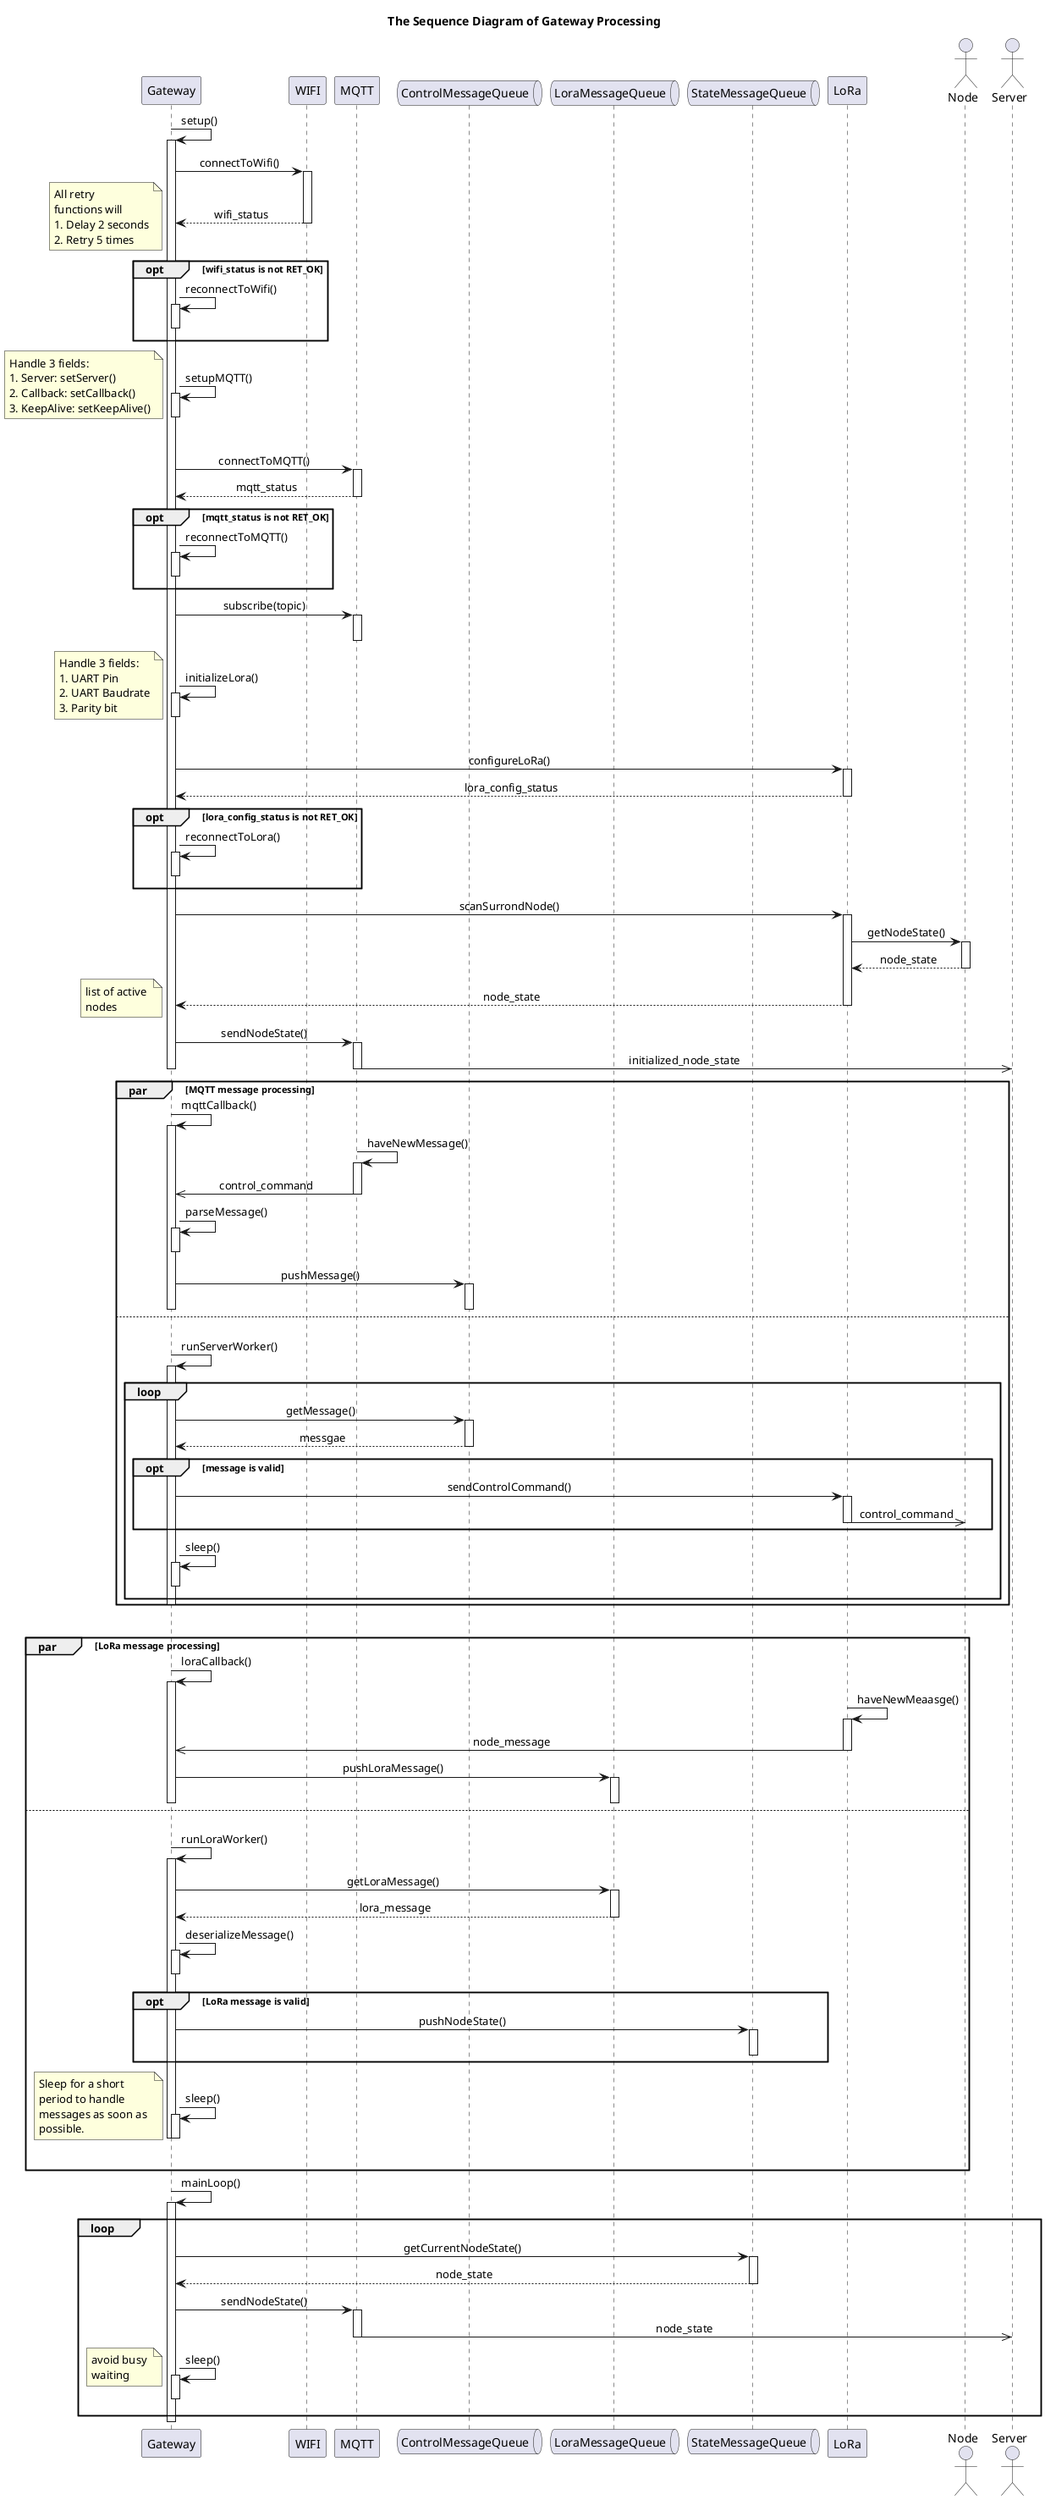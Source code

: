 @startuml gateway_processing
title The Sequence Diagram of Gateway Processing
skinparam sequenceMessageAlign center

participant Gateway         order 1
participant WIFI            order 2
participant MQTT            order 3
queue ControlMessageQueue order 4
queue LoraMessageQueue    order 4
queue StateMessageQueue   order 4
participant LoRa            order 5

actor Node                  order 6
actor Server                order 7

Gateway -> Gateway: setup()
activate Gateway
    Gateway -> WIFI ++: connectToWifi()
    return wifi_status

    note left
        All retry 
        functions will 
        1. Delay 2 seconds
        2. Retry 5 times 
    end note

    opt wifi_status is not RET_OK
        Gateway -> Gateway ++: reconnectToWifi()
        deactivate Gateway
    end

    Gateway -> Gateway ++: setupMQTT()
    note left
        Handle 3 fields:
        1. Server: setServer()
        2. Callback: setCallback()
        3. KeepAlive: setKeepAlive()
    end note
    deactivate Gateway

    Gateway -> MQTT ++: connectToMQTT()
    return mqtt_status

    opt mqtt_status is not RET_OK
        Gateway -> Gateway ++: reconnectToMQTT()
        deactivate Gateway
    end

    Gateway -> MQTT ++: subscribe(topic)
    deactivate MQTT

    Gateway -> Gateway ++: initializeLora()
    note left
        Handle 3 fields:
        1. UART Pin
        2. UART Baudrate
        3. Parity bit
    end note
    deactivate Gateway

    Gateway -> LoRa ++: configureLoRa()
    return lora_config_status

    opt lora_config_status is not RET_OK
        Gateway -> Gateway ++: reconnectToLora()
        deactivate Gateway
    end

    Gateway -> LoRa ++: scanSurrondNode()
        LoRa -> Node ++: getNodeState()
        return node_state
    return node_state
    note left: list of active \nnodes

    Gateway -> MQTT ++: sendNodeState()
        MQTT ->> Server: initialized_node_state
    deactivate MQTT
deactivate Gateway

par MQTT message processing
    Gateway -> Gateway: mqttCallback()
    activate Gateway
        MQTT -> MQTT ++: haveNewMessage()
            MQTT ->> Gateway: control_command
        deactivate MQTT
        ' Processing message from Server
        Gateway -> Gateway ++: parseMessage()
        deactivate Gateway

        Gateway -> ControlMessageQueue ++: pushMessage()
        deactivate ControlMessageQueue
        
    deactivate Gateway
else
    |||
    Gateway -> Gateway: runServerWorker()
    activate Gateway
        loop
            Gateway -> ControlMessageQueue ++: getMessage()
            return messgae

            opt message is valid
                Gateway -> LoRa ++: sendControlCommand()
                    LoRa ->> Node: control_command
                deactivate LoRa
            end

            Gateway -> Gateway ++: sleep()
            deactivate Gateway
        end
    deactivate Gateway
end
|||
par LoRa message processing 
    Gateway -> Gateway: loraCallback()
    activate Gateway
        LoRa -> LoRa ++: haveNewMeaasge()
            LoRa ->> Gateway: node_message
        deactivate LoRa
        ' Processing message from Node
        Gateway -> LoraMessageQueue ++: pushLoraMessage()
        deactivate LoraMessageQueue
    deactivate Gateway
else
    |||
    Gateway -> Gateway: runLoraWorker()
    activate Gateway
        Gateway -> LoraMessageQueue ++: getLoraMessage()
        return lora_message

        Gateway -> Gateway ++: deserializeMessage()
        deactivate Gateway

        opt LoRa message is valid
            Gateway -> StateMessageQueue ++: pushNodeState()
            deactivate StateMessageQueue
        end

        Gateway -> Gateway ++: sleep()
        note left
            Sleep for a short 
            period to handle 
            messages as soon as 
            possible.
        end note
        deactivate Gateway
    deactivate Gateway
end


Gateway -> Gateway: mainLoop()
activate Gateway
loop
    Gateway -> StateMessageQueue ++: getCurrentNodeState()
    return node_state

    Gateway -> MQTT ++: sendNodeState()
        MQTT ->> Server: node_state
    deactivate MQTT

    Gateway -> Gateway ++: sleep()
    note left: avoid busy \nwaiting
    deactivate Gateway
end
deactivate Gateway
@enduml